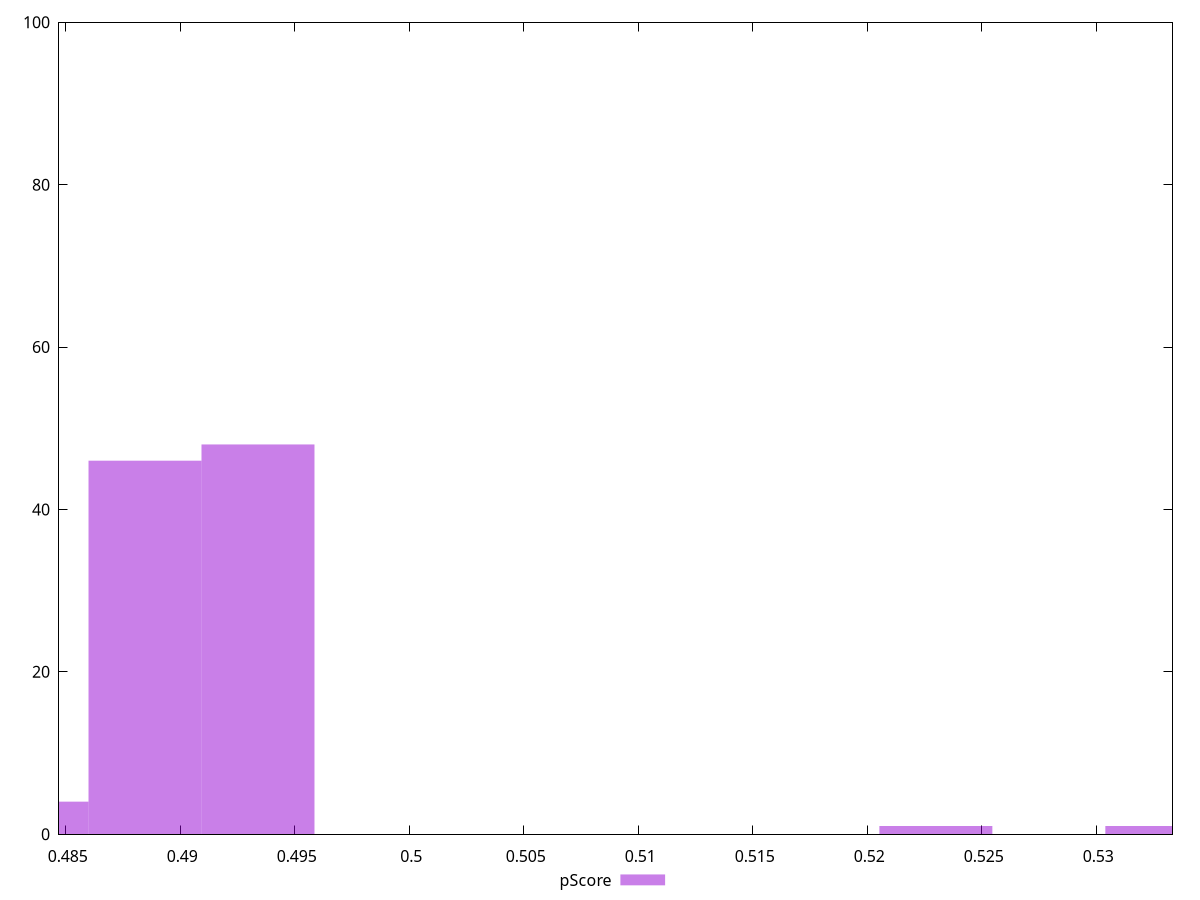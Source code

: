 reset

$pScore <<EOF
0.49339575118620044 48
0.4884617936743384 46
0.4835278361624764 4
0.5328674112810965 1
0.5229994962573724 1
EOF

set key outside below
set boxwidth 0.004933957511862004
set xrange [0.48470588235294115:0.5333333333333333]
set yrange [0:100]
set trange [0:100]
set style fill transparent solid 0.5 noborder
set terminal svg size 640, 490 enhanced background rgb 'white'
set output "report_00009_2021-02-08T22-37-41.559Z/uses-http2/samples/pages+cached+noadtech/pScore/histogram.svg"

plot $pScore title "pScore" with boxes

reset
